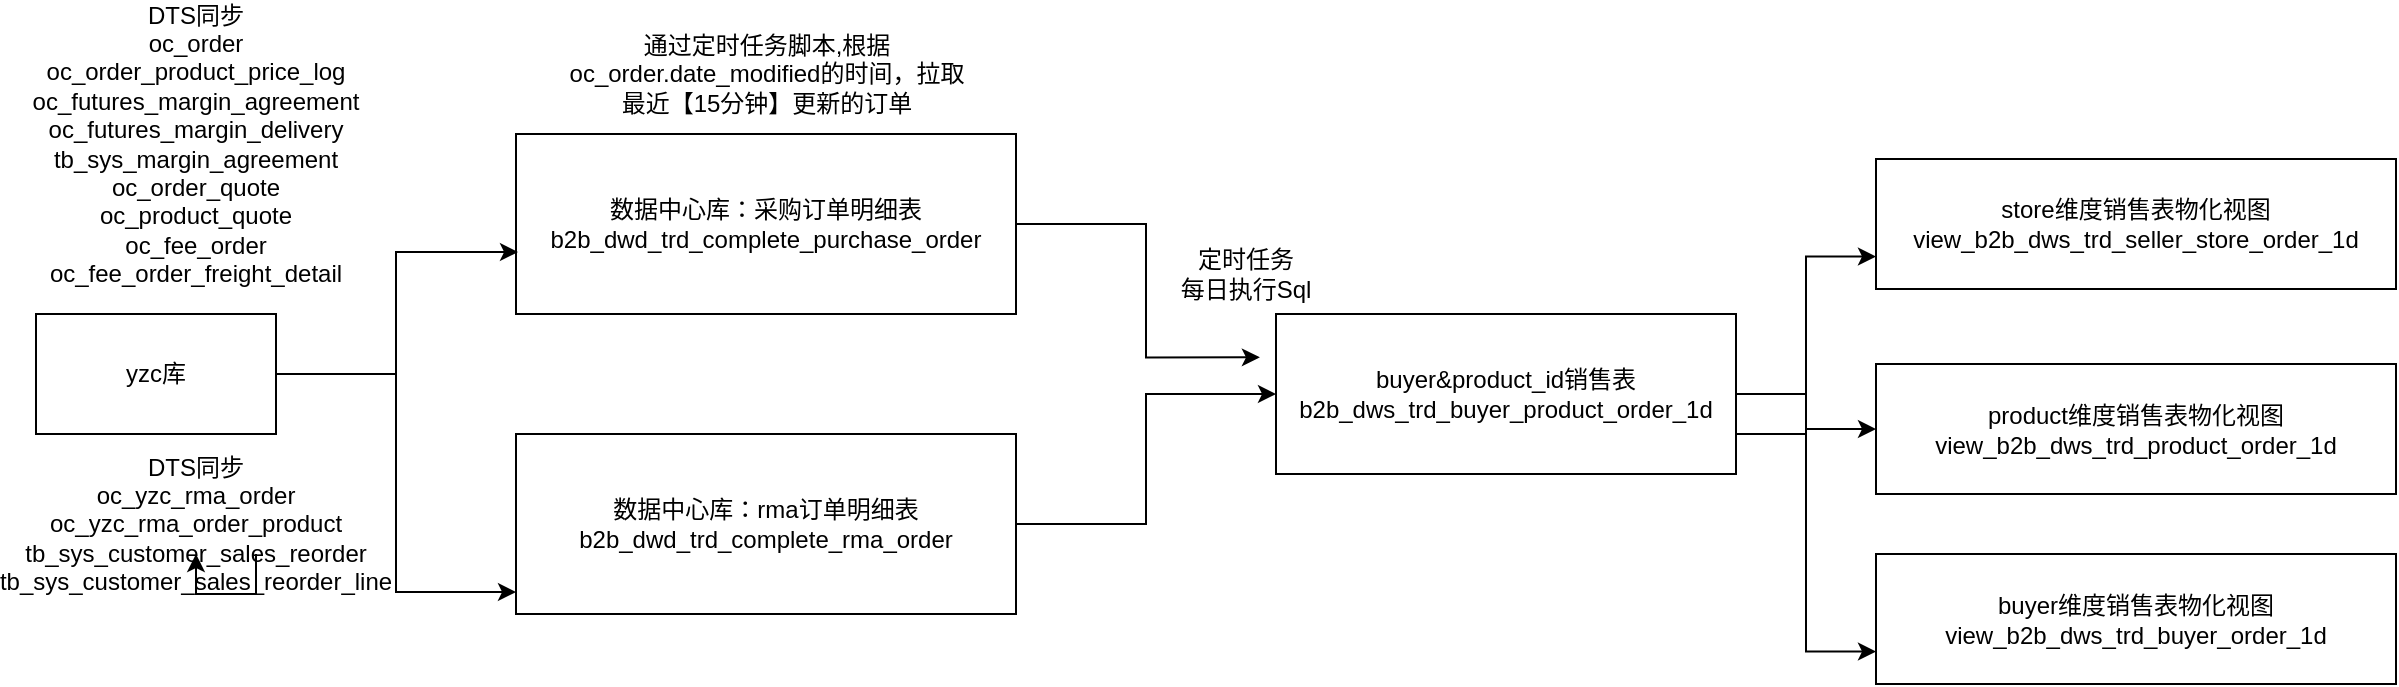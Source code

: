<mxfile version="22.0.8" type="github">
  <diagram name="第 1 页" id="kppbgp-9VAlATUrjZulN">
    <mxGraphModel dx="1426" dy="785" grid="1" gridSize="10" guides="1" tooltips="1" connect="1" arrows="1" fold="1" page="1" pageScale="1" pageWidth="827" pageHeight="1169" math="0" shadow="0">
      <root>
        <mxCell id="0" />
        <mxCell id="1" parent="0" />
        <mxCell id="BEoCvooL8ucvdSw646bj-1" value="数据中心库：采购订单明细表&lt;br&gt;b2b_dwd_trd_complete_purchase_order" style="rounded=0;whiteSpace=wrap;html=1;" vertex="1" parent="1">
          <mxGeometry x="270" y="110" width="250" height="90" as="geometry" />
        </mxCell>
        <mxCell id="BEoCvooL8ucvdSw646bj-3" value="通过定时任务脚本,根据oc_order.date_modified的时间，拉取最近【15分钟】更新的订单" style="text;html=1;strokeColor=none;fillColor=none;align=center;verticalAlign=middle;whiteSpace=wrap;rounded=0;" vertex="1" parent="1">
          <mxGeometry x="290.5" y="50" width="209" height="60" as="geometry" />
        </mxCell>
        <mxCell id="BEoCvooL8ucvdSw646bj-4" value="yzc库" style="rounded=0;whiteSpace=wrap;html=1;" vertex="1" parent="1">
          <mxGeometry x="30" y="200" width="120" height="60" as="geometry" />
        </mxCell>
        <mxCell id="BEoCvooL8ucvdSw646bj-6" style="edgeStyle=orthogonalEdgeStyle;rounded=0;orthogonalLoop=1;jettySize=auto;html=1;entryX=0.004;entryY=0.656;entryDx=0;entryDy=0;entryPerimeter=0;" edge="1" parent="1" source="BEoCvooL8ucvdSw646bj-4" target="BEoCvooL8ucvdSw646bj-1">
          <mxGeometry relative="1" as="geometry" />
        </mxCell>
        <mxCell id="BEoCvooL8ucvdSw646bj-7" value="DTS同步&lt;br&gt;&lt;div&gt;oc_order&lt;/div&gt;&lt;div&gt;oc_order_product_price_log&lt;/div&gt;&lt;div&gt;oc_futures_margin_agreement&lt;/div&gt;&lt;div&gt;oc_futures_margin_delivery&lt;/div&gt;&lt;div&gt;tb_sys_margin_agreement&lt;/div&gt;&lt;div&gt;oc_order_quote&lt;/div&gt;&lt;div&gt;oc_product_quote&lt;/div&gt;&lt;div&gt;oc_fee_order&lt;/div&gt;&lt;div&gt;oc_fee_order_freight_detail&lt;/div&gt;" style="text;html=1;strokeColor=none;fillColor=none;align=center;verticalAlign=middle;whiteSpace=wrap;rounded=0;" vertex="1" parent="1">
          <mxGeometry x="20" y="90" width="180" height="50" as="geometry" />
        </mxCell>
        <mxCell id="BEoCvooL8ucvdSw646bj-16" style="edgeStyle=orthogonalEdgeStyle;rounded=0;orthogonalLoop=1;jettySize=auto;html=1;exitX=1;exitY=0.5;exitDx=0;exitDy=0;" edge="1" parent="1" source="BEoCvooL8ucvdSw646bj-9" target="BEoCvooL8ucvdSw646bj-14">
          <mxGeometry relative="1" as="geometry" />
        </mxCell>
        <mxCell id="BEoCvooL8ucvdSw646bj-9" value="数据中心库：rma订单明细表&lt;br&gt;b2b_dwd_trd_complete_rma_order" style="rounded=0;whiteSpace=wrap;html=1;" vertex="1" parent="1">
          <mxGeometry x="270" y="260" width="250" height="90" as="geometry" />
        </mxCell>
        <mxCell id="BEoCvooL8ucvdSw646bj-11" style="edgeStyle=orthogonalEdgeStyle;rounded=0;orthogonalLoop=1;jettySize=auto;html=1;entryX=0;entryY=0.878;entryDx=0;entryDy=0;entryPerimeter=0;" edge="1" parent="1" source="BEoCvooL8ucvdSw646bj-4" target="BEoCvooL8ucvdSw646bj-9">
          <mxGeometry relative="1" as="geometry" />
        </mxCell>
        <mxCell id="BEoCvooL8ucvdSw646bj-12" value="&lt;div&gt;DTS同步&lt;br&gt;oc_yzc_rma_order&lt;/div&gt;&lt;div&gt;oc_yzc_rma_order_product&lt;/div&gt;&lt;div&gt;tb_sys_customer_sales_reorder&lt;/div&gt;&lt;div&gt;tb_sys_customer_sales_reorder_line&lt;/div&gt;" style="text;html=1;strokeColor=none;fillColor=none;align=center;verticalAlign=middle;whiteSpace=wrap;rounded=0;" vertex="1" parent="1">
          <mxGeometry x="80" y="290" width="60" height="30" as="geometry" />
        </mxCell>
        <mxCell id="BEoCvooL8ucvdSw646bj-13" style="edgeStyle=orthogonalEdgeStyle;rounded=0;orthogonalLoop=1;jettySize=auto;html=1;exitX=1;exitY=1;exitDx=0;exitDy=0;" edge="1" parent="1" source="BEoCvooL8ucvdSw646bj-12" target="BEoCvooL8ucvdSw646bj-12">
          <mxGeometry relative="1" as="geometry" />
        </mxCell>
        <mxCell id="BEoCvooL8ucvdSw646bj-22" style="edgeStyle=orthogonalEdgeStyle;rounded=0;orthogonalLoop=1;jettySize=auto;html=1;exitX=1;exitY=0.5;exitDx=0;exitDy=0;entryX=0;entryY=0.75;entryDx=0;entryDy=0;" edge="1" parent="1" source="BEoCvooL8ucvdSw646bj-14" target="BEoCvooL8ucvdSw646bj-18">
          <mxGeometry relative="1" as="geometry" />
        </mxCell>
        <mxCell id="BEoCvooL8ucvdSw646bj-23" style="edgeStyle=orthogonalEdgeStyle;rounded=0;orthogonalLoop=1;jettySize=auto;html=1;exitX=1;exitY=0.75;exitDx=0;exitDy=0;entryX=0;entryY=0.5;entryDx=0;entryDy=0;" edge="1" parent="1" source="BEoCvooL8ucvdSw646bj-14" target="BEoCvooL8ucvdSw646bj-19">
          <mxGeometry relative="1" as="geometry">
            <Array as="points">
              <mxPoint x="915" y="260" />
              <mxPoint x="915" y="258" />
            </Array>
          </mxGeometry>
        </mxCell>
        <mxCell id="BEoCvooL8ucvdSw646bj-24" style="edgeStyle=orthogonalEdgeStyle;rounded=0;orthogonalLoop=1;jettySize=auto;html=1;entryX=0;entryY=0.75;entryDx=0;entryDy=0;" edge="1" parent="1" source="BEoCvooL8ucvdSw646bj-14" target="BEoCvooL8ucvdSw646bj-20">
          <mxGeometry relative="1" as="geometry" />
        </mxCell>
        <mxCell id="BEoCvooL8ucvdSw646bj-14" value="buyer&amp;amp;product_id销售表&lt;br&gt;b2b_dws_trd_buyer_product_order_1d" style="rounded=0;whiteSpace=wrap;html=1;" vertex="1" parent="1">
          <mxGeometry x="650" y="200" width="230" height="80" as="geometry" />
        </mxCell>
        <mxCell id="BEoCvooL8ucvdSw646bj-15" style="edgeStyle=orthogonalEdgeStyle;rounded=0;orthogonalLoop=1;jettySize=auto;html=1;entryX=-0.035;entryY=0.271;entryDx=0;entryDy=0;entryPerimeter=0;" edge="1" parent="1" source="BEoCvooL8ucvdSw646bj-1" target="BEoCvooL8ucvdSw646bj-14">
          <mxGeometry relative="1" as="geometry" />
        </mxCell>
        <mxCell id="BEoCvooL8ucvdSw646bj-17" value="定时任务&lt;br&gt;每日执行Sql" style="text;html=1;strokeColor=none;fillColor=none;align=center;verticalAlign=middle;whiteSpace=wrap;rounded=0;" vertex="1" parent="1">
          <mxGeometry x="590" y="160" width="90" height="40" as="geometry" />
        </mxCell>
        <mxCell id="BEoCvooL8ucvdSw646bj-18" value="store维度销售表物化视图&lt;br&gt;view_b2b_dws_trd_seller_store_order_1d" style="rounded=0;whiteSpace=wrap;html=1;" vertex="1" parent="1">
          <mxGeometry x="950" y="122.5" width="260" height="65" as="geometry" />
        </mxCell>
        <mxCell id="BEoCvooL8ucvdSw646bj-19" value="product维度销售表物化视图&lt;br&gt;view_b2b_dws_trd_product_order_1d" style="rounded=0;whiteSpace=wrap;html=1;" vertex="1" parent="1">
          <mxGeometry x="950" y="225" width="260" height="65" as="geometry" />
        </mxCell>
        <mxCell id="BEoCvooL8ucvdSw646bj-20" value="buyer维度销售表物化视图&lt;br&gt;view_b2b_dws_trd_buyer_order_1d" style="rounded=0;whiteSpace=wrap;html=1;" vertex="1" parent="1">
          <mxGeometry x="950" y="320" width="260" height="65" as="geometry" />
        </mxCell>
      </root>
    </mxGraphModel>
  </diagram>
</mxfile>
